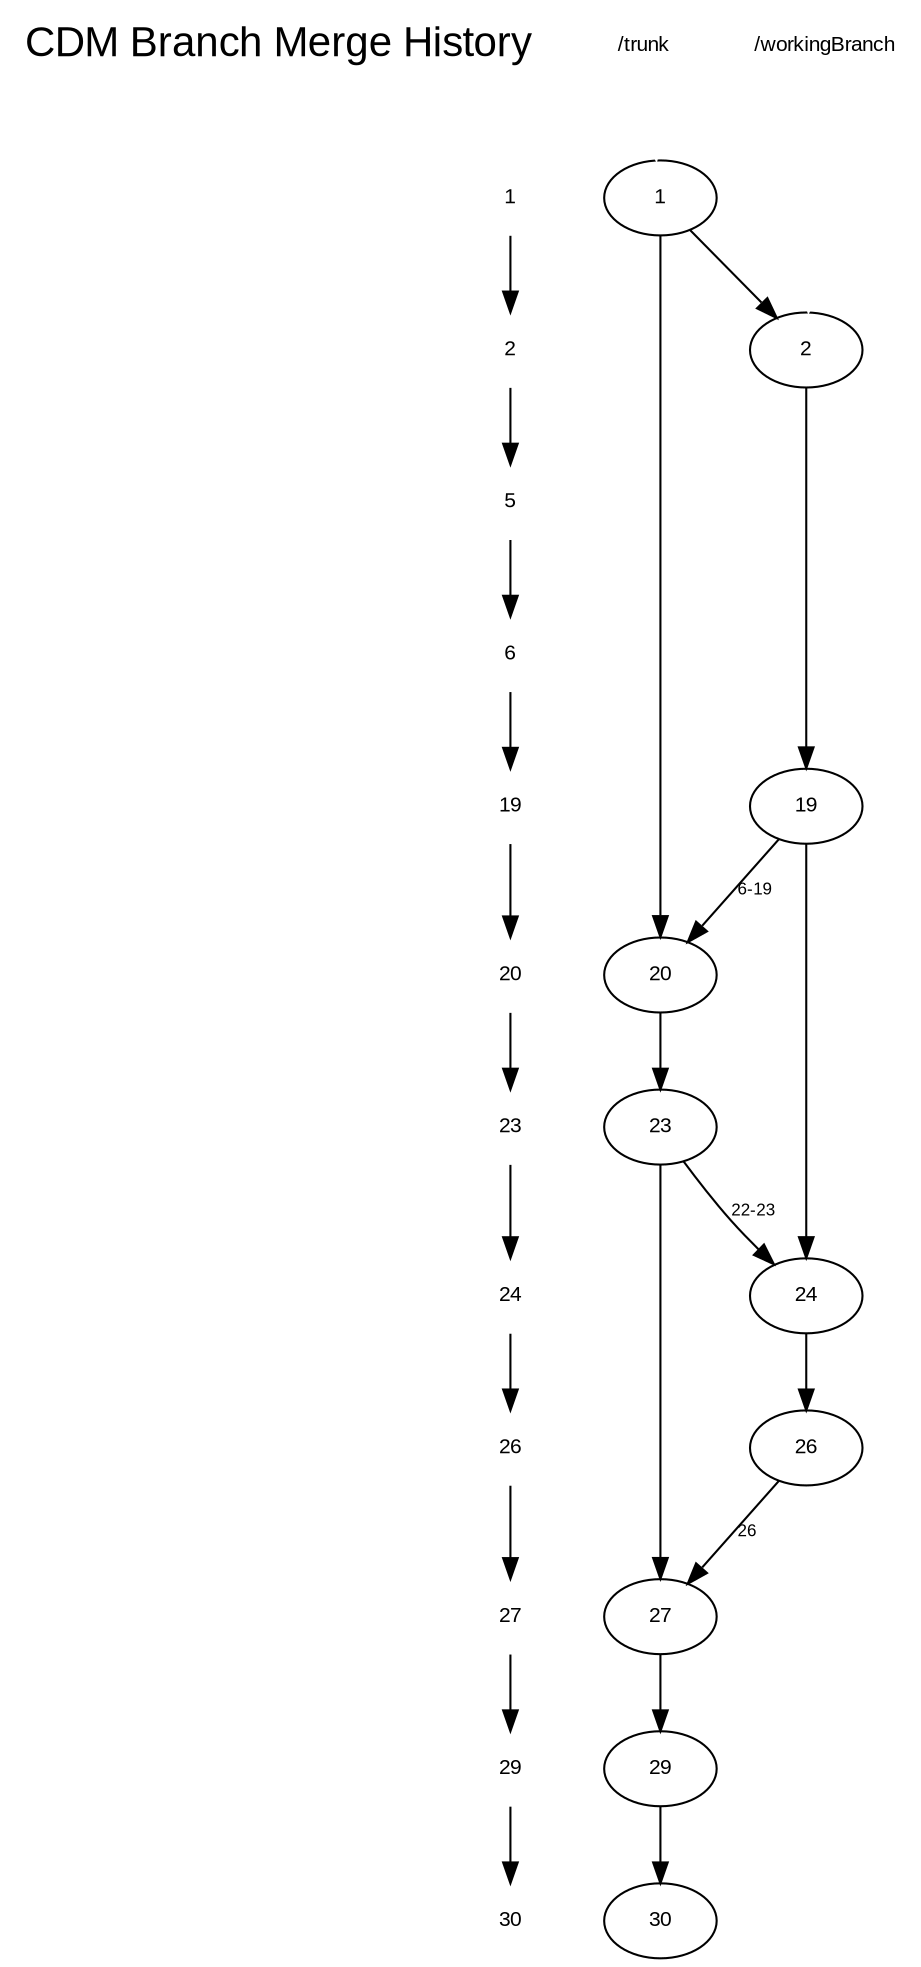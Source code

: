 
digraph G {
    node [shape=ellipse,fontname="Arial",fontsize="10"];
    edge [fontname="Arial",fontsize="8"];
    headline [label="CDM Branch Merge History", shape=none, fontsize="20"];
r1 [label="1" shape=plaintext];
r2 [label="2" shape=plaintext];
r5 [label="5" shape=plaintext];
r6 [label="6" shape=plaintext];
r19 [label="19" shape=plaintext];
r20 [label="20" shape=plaintext];
r23 [label="23" shape=plaintext];
r24 [label="24" shape=plaintext];
r26 [label="26" shape=plaintext];
r27 [label="27" shape=plaintext];
r29 [label="29" shape=plaintext];
r30 [label="30" shape=plaintext];
trunk [ shape=plaintext,label="/trunk" ];
trunk1 [label="1" ];
trunk20 [label="20" ];
trunk23 [label="23" ];
trunk27 [label="27" ];
trunk29 [label="29" ];
trunk30 [label="30" ];
workingBranch [shape=plaintext, label= "/workingBranch" ];
workingBranch2 [label= "2" ];
workingBranch19 [label="19" ];
workingBranch24 [label="24" ];
workingBranch26 [label="26" ];
{ rank = same; trunk; workingBranch; };
{ rank = same; r1;  trunk1; };
{ rank = same; r2;   workingBranch2};
{ rank = same; r5;   };
{ rank = same; r6;   };
{ rank = same; r19; workingBranch19};
{ rank = same; r20; trunk20;};
{ rank = same; r23; trunk23;};
{ rank = same; r24; workingBranch24};
{ rank = same; r26; workingBranch26};
{ rank = same; r27; trunk27;};
{ rank = same; r29; trunk29;};
{ rank = same; r30; trunk30;};



workingBranch->workingBranch2 [color=white];
workingBranch2->workingBranch19->workingBranch24->workingBranch26 [weight=9999];
trunk->trunk1 [color=white];
trunk1->trunk20->trunk23->trunk27->trunk29->trunk30 [weight=9999];
r1->r2->r5->r6->r19->r20->r23->r24->r26->r27->r29->r30 [weight=9999];

trunk1->workingBranch2;
workingBranch19->trunk20 [label="6-19"];
trunk23->workingBranch24 [label="22-23"];
workingBranch26->trunk27 [label="26"];
}
